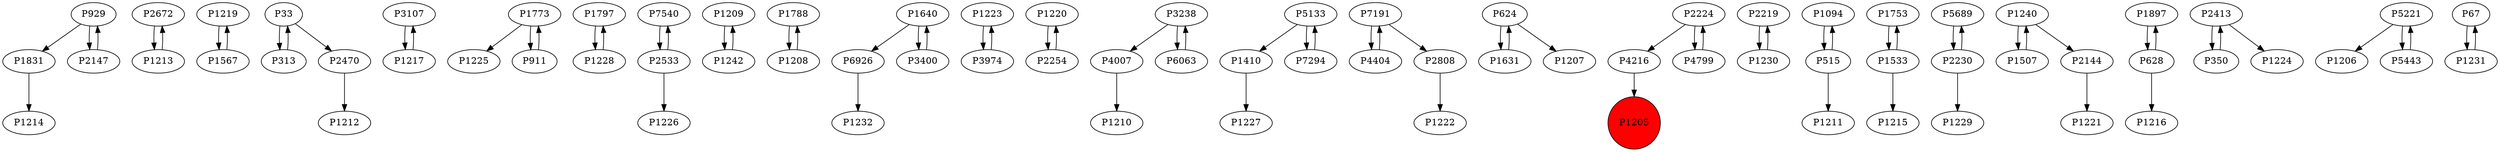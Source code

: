 digraph {
	P1831 -> P1214
	P2672 -> P1213
	P1219 -> P1567
	P33 -> P313
	P3107 -> P1217
	P1773 -> P1225
	P1797 -> P1228
	P7540 -> P2533
	P1209 -> P1242
	P1788 -> P1208
	P2533 -> P7540
	P1640 -> P6926
	P1223 -> P3974
	P1567 -> P1219
	P1220 -> P2254
	P313 -> P33
	P4007 -> P1210
	P5133 -> P1410
	P7191 -> P4404
	P1208 -> P1788
	P624 -> P1631
	P5133 -> P7294
	P4216 -> P1205
	P2219 -> P1230
	P33 -> P2470
	P929 -> P2147
	P1094 -> P515
	P1753 -> P1533
	P5689 -> P2230
	P1640 -> P3400
	P2144 -> P1221
	P911 -> P1773
	P624 -> P1207
	P1410 -> P1227
	P3238 -> P4007
	P6926 -> P1232
	P515 -> P1211
	P2533 -> P1226
	P1217 -> P3107
	P1897 -> P628
	P2254 -> P1220
	P1230 -> P2219
	P2413 -> P350
	P1773 -> P911
	P2224 -> P4216
	P2808 -> P1222
	P7191 -> P2808
	P1533 -> P1753
	P3974 -> P1223
	P929 -> P1831
	P2147 -> P929
	P4799 -> P2224
	P3400 -> P1640
	P515 -> P1094
	P350 -> P2413
	P1507 -> P1240
	P5221 -> P1206
	P1631 -> P624
	P4404 -> P7191
	P67 -> P1231
	P628 -> P1897
	P1242 -> P1209
	P6063 -> P3238
	P3238 -> P6063
	P7294 -> P5133
	P628 -> P1216
	P2413 -> P1224
	P5443 -> P5221
	P2230 -> P5689
	P1228 -> P1797
	P1213 -> P2672
	P1240 -> P1507
	P1533 -> P1215
	P2224 -> P4799
	P2470 -> P1212
	P5221 -> P5443
	P1240 -> P2144
	P2230 -> P1229
	P1231 -> P67
	P1205 [shape=circle]
	P1205 [style=filled]
	P1205 [fillcolor=red]
}